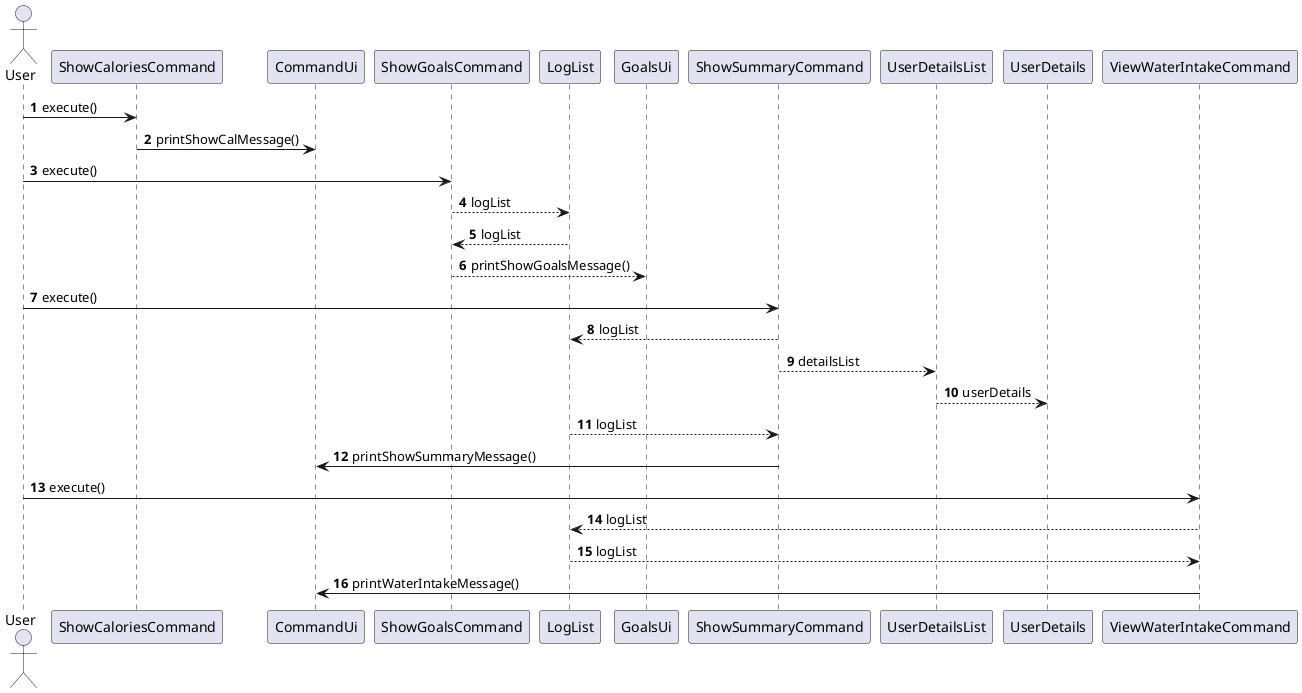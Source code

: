 @startuml
autonumber

actor User

User -> ShowCaloriesCommand: execute()
ShowCaloriesCommand -> CommandUi: printShowCalMessage()

User -> ShowGoalsCommand: execute()
ShowGoalsCommand --> LogList: logList
LogList --> ShowGoalsCommand: logList
ShowGoalsCommand --> GoalsUi: printShowGoalsMessage()

User -> ShowSummaryCommand: execute()
ShowSummaryCommand --> LogList: logList
ShowSummaryCommand --> UserDetailsList: detailsList
UserDetailsList --> UserDetails: userDetails
LogList --> ShowSummaryCommand: logList
ShowSummaryCommand -> CommandUi: printShowSummaryMessage()

User -> ViewWaterIntakeCommand: execute()
ViewWaterIntakeCommand --> LogList: logList
LogList --> ViewWaterIntakeCommand: logList
ViewWaterIntakeCommand -> CommandUi: printWaterIntakeMessage()

@enduml
